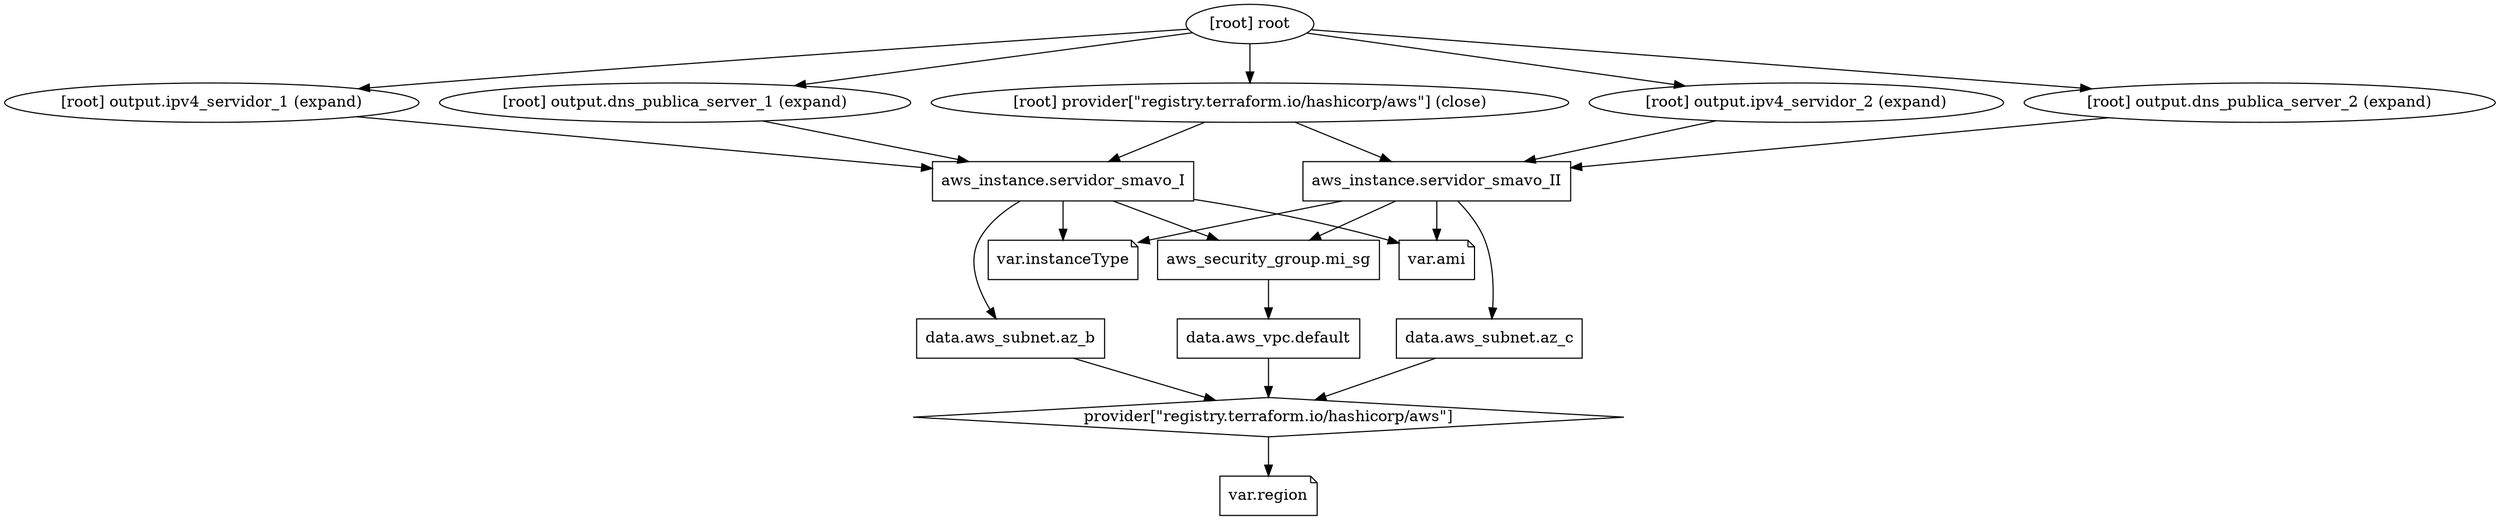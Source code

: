 digraph {
	compound = "true"
	newrank = "true"
	subgraph "root" {
		"[root] aws_instance.servidor_smavo_I (expand)" [label = "aws_instance.servidor_smavo_I", shape = "box"]
		"[root] aws_instance.servidor_smavo_II (expand)" [label = "aws_instance.servidor_smavo_II", shape = "box"]
		"[root] aws_security_group.mi_sg (expand)" [label = "aws_security_group.mi_sg", shape = "box"]
		"[root] data.aws_subnet.az_b (expand)" [label = "data.aws_subnet.az_b", shape = "box"]
		"[root] data.aws_subnet.az_c (expand)" [label = "data.aws_subnet.az_c", shape = "box"]
		"[root] data.aws_vpc.default (expand)" [label = "data.aws_vpc.default", shape = "box"]
		"[root] provider[\"registry.terraform.io/hashicorp/aws\"]" [label = "provider[\"registry.terraform.io/hashicorp/aws\"]", shape = "diamond"]
		"[root] var.ami" [label = "var.ami", shape = "note"]
		"[root] var.instanceType" [label = "var.instanceType", shape = "note"]
		"[root] var.region" [label = "var.region", shape = "note"]
		"[root] aws_instance.servidor_smavo_I (expand)" -> "[root] aws_security_group.mi_sg (expand)"
		"[root] aws_instance.servidor_smavo_I (expand)" -> "[root] data.aws_subnet.az_b (expand)"
		"[root] aws_instance.servidor_smavo_I (expand)" -> "[root] var.ami"
		"[root] aws_instance.servidor_smavo_I (expand)" -> "[root] var.instanceType"
		"[root] aws_instance.servidor_smavo_II (expand)" -> "[root] aws_security_group.mi_sg (expand)"
		"[root] aws_instance.servidor_smavo_II (expand)" -> "[root] data.aws_subnet.az_c (expand)"
		"[root] aws_instance.servidor_smavo_II (expand)" -> "[root] var.ami"
		"[root] aws_instance.servidor_smavo_II (expand)" -> "[root] var.instanceType"
		"[root] aws_security_group.mi_sg (expand)" -> "[root] data.aws_vpc.default (expand)"
		"[root] data.aws_subnet.az_b (expand)" -> "[root] provider[\"registry.terraform.io/hashicorp/aws\"]"
		"[root] data.aws_subnet.az_c (expand)" -> "[root] provider[\"registry.terraform.io/hashicorp/aws\"]"
		"[root] data.aws_vpc.default (expand)" -> "[root] provider[\"registry.terraform.io/hashicorp/aws\"]"
		"[root] output.dns_publica_server_1 (expand)" -> "[root] aws_instance.servidor_smavo_I (expand)"
		"[root] output.dns_publica_server_2 (expand)" -> "[root] aws_instance.servidor_smavo_II (expand)"
		"[root] output.ipv4_servidor_1 (expand)" -> "[root] aws_instance.servidor_smavo_I (expand)"
		"[root] output.ipv4_servidor_2 (expand)" -> "[root] aws_instance.servidor_smavo_II (expand)"
		"[root] provider[\"registry.terraform.io/hashicorp/aws\"] (close)" -> "[root] aws_instance.servidor_smavo_I (expand)"
		"[root] provider[\"registry.terraform.io/hashicorp/aws\"] (close)" -> "[root] aws_instance.servidor_smavo_II (expand)"
		"[root] provider[\"registry.terraform.io/hashicorp/aws\"]" -> "[root] var.region"
		"[root] root" -> "[root] output.dns_publica_server_1 (expand)"
		"[root] root" -> "[root] output.dns_publica_server_2 (expand)"
		"[root] root" -> "[root] output.ipv4_servidor_1 (expand)"
		"[root] root" -> "[root] output.ipv4_servidor_2 (expand)"
		"[root] root" -> "[root] provider[\"registry.terraform.io/hashicorp/aws\"] (close)"
	}
}

